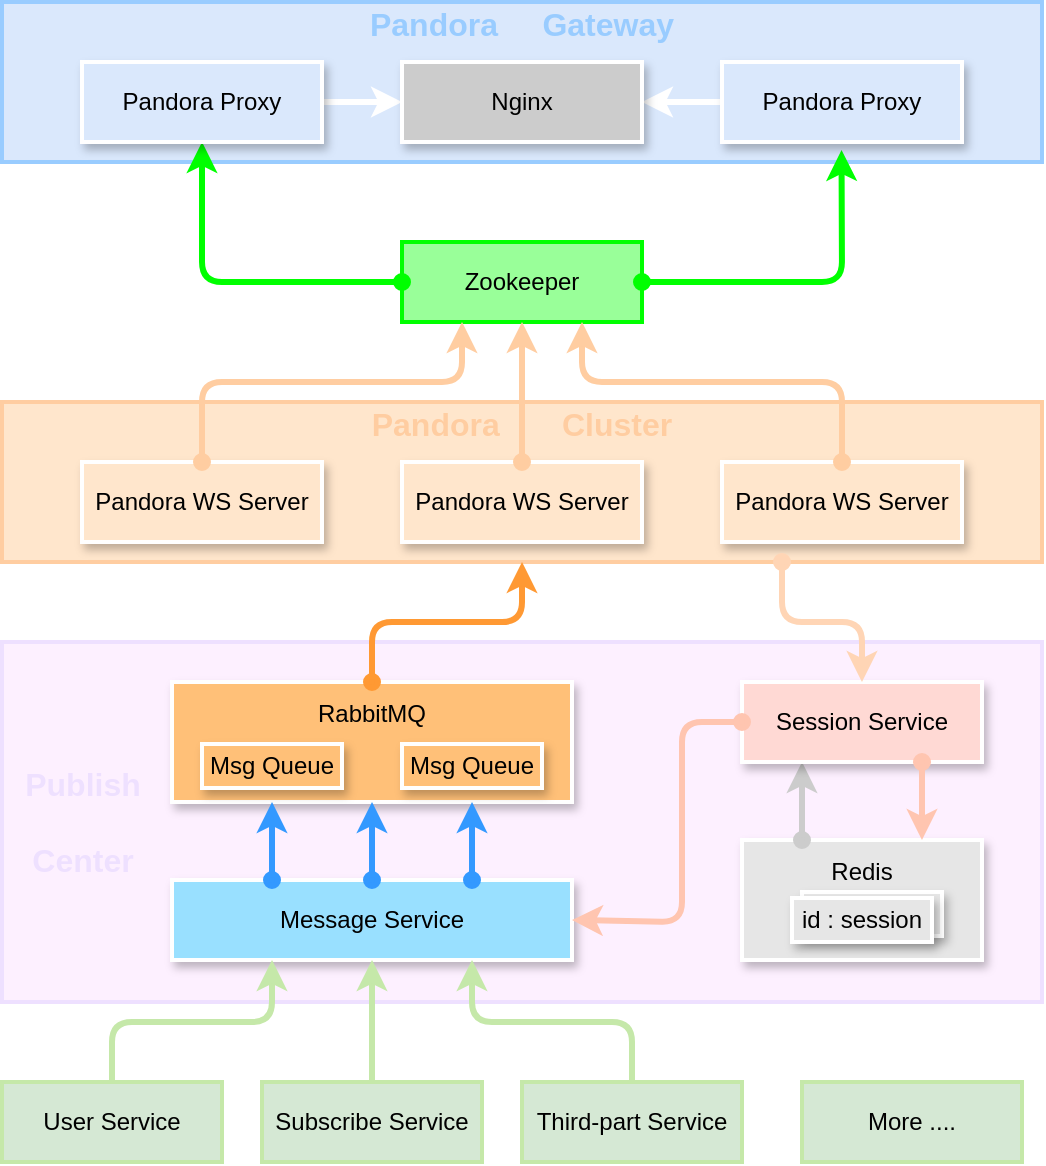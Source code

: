 <mxfile version="20.8.16" type="device"><diagram name="Architecture" id="Ewq1xizRossuIb6IbBpO"><mxGraphModel dx="989" dy="665" grid="1" gridSize="10" guides="1" tooltips="1" connect="1" arrows="1" fold="1" page="1" pageScale="1" pageWidth="827" pageHeight="1169" math="0" shadow="0"><root><mxCell id="0"/><mxCell id="1" parent="0"/><mxCell id="-0G8WblD3zgflyrTeAHV-30" value="" style="rounded=0;whiteSpace=wrap;html=1;strokeColor=#EEE0FF;strokeWidth=2;fillColor=#FDF0FF;" parent="1" vertex="1"><mxGeometry x="120" y="520" width="520" height="180" as="geometry"/></mxCell><mxCell id="-0G8WblD3zgflyrTeAHV-18" value="&lt;b&gt;&lt;font color=&quot;#99ccff&quot;&gt;&lt;font style=&quot;font-size: 16px;&quot;&gt;Pandora&amp;nbsp; &amp;nbsp; &amp;nbsp;Gateway&lt;br&gt;&lt;/font&gt;&lt;br&gt;&lt;br&gt;&lt;br&gt;&lt;/font&gt;&lt;br&gt;&lt;/b&gt;" style="rounded=0;whiteSpace=wrap;html=1;fillColor=#dae8fc;strokeColor=#99CCFF;strokeWidth=2;" parent="1" vertex="1"><mxGeometry x="120" y="200" width="520" height="80" as="geometry"/></mxCell><mxCell id="D5wANqpu8YQDcBhRxRZa-39" value="Redis&lt;br&gt;&lt;br&gt;&lt;br&gt;" style="rounded=0;whiteSpace=wrap;html=1;strokeColor=#FFFFFF;fillColor=#E6E6E6;strokeWidth=2;shadow=1;" parent="1" vertex="1"><mxGeometry x="490" y="619" width="120" height="60" as="geometry"/></mxCell><mxCell id="D5wANqpu8YQDcBhRxRZa-5" value="Message Service" style="rounded=0;whiteSpace=wrap;html=1;strokeColor=#FFFFFF;fillColor=#99E0FF;strokeWidth=2;shadow=1;" parent="1" vertex="1"><mxGeometry x="205" y="639" width="200" height="40" as="geometry"/></mxCell><mxCell id="D5wANqpu8YQDcBhRxRZa-6" value="User Service" style="rounded=0;whiteSpace=wrap;html=1;strokeColor=#C5E8A9;strokeWidth=2;fillColor=#D5E8D4;" parent="1" vertex="1"><mxGeometry x="120" y="740" width="110" height="40" as="geometry"/></mxCell><mxCell id="D5wANqpu8YQDcBhRxRZa-7" value="" style="edgeStyle=orthogonalEdgeStyle;rounded=0;orthogonalLoop=1;jettySize=auto;html=1;endArrow=classic;endFill=1;strokeColor=#C5E8A9;strokeWidth=3;" parent="1" source="D5wANqpu8YQDcBhRxRZa-8" target="D5wANqpu8YQDcBhRxRZa-5" edge="1"><mxGeometry relative="1" as="geometry"/></mxCell><mxCell id="D5wANqpu8YQDcBhRxRZa-8" value="Subscribe Service" style="rounded=0;whiteSpace=wrap;html=1;strokeColor=#C5E8A9;strokeWidth=2;fillColor=#D5E8D4;" parent="1" vertex="1"><mxGeometry x="250" y="740" width="110" height="40" as="geometry"/></mxCell><mxCell id="D5wANqpu8YQDcBhRxRZa-9" value="Third-part Service" style="rounded=0;whiteSpace=wrap;html=1;strokeWidth=2;strokeColor=#C5E8A9;fillColor=#D5E8D4;" parent="1" vertex="1"><mxGeometry x="380" y="740" width="110" height="40" as="geometry"/></mxCell><mxCell id="D5wANqpu8YQDcBhRxRZa-10" value="" style="endArrow=classic;html=1;rounded=1;exitX=0.5;exitY=0;exitDx=0;exitDy=0;entryX=0.25;entryY=1;entryDx=0;entryDy=0;endFill=1;strokeColor=#C5E8A9;strokeWidth=3;" parent="1" source="D5wANqpu8YQDcBhRxRZa-6" target="D5wANqpu8YQDcBhRxRZa-5" edge="1"><mxGeometry width="50" height="50" relative="1" as="geometry"><mxPoint x="370" y="670" as="sourcePoint"/><mxPoint x="420" y="620" as="targetPoint"/><Array as="points"><mxPoint x="175" y="710"/><mxPoint x="255" y="710"/></Array></mxGeometry></mxCell><mxCell id="D5wANqpu8YQDcBhRxRZa-11" value="" style="endArrow=classic;html=1;rounded=1;exitX=0.5;exitY=0;exitDx=0;exitDy=0;entryX=0.75;entryY=1;entryDx=0;entryDy=0;strokeColor=#C5E8A9;strokeWidth=3;" parent="1" source="D5wANqpu8YQDcBhRxRZa-9" target="D5wANqpu8YQDcBhRxRZa-5" edge="1"><mxGeometry width="50" height="50" relative="1" as="geometry"><mxPoint x="370" y="670" as="sourcePoint"/><mxPoint x="590" y="700" as="targetPoint"/><Array as="points"><mxPoint x="435" y="710"/><mxPoint x="355" y="710"/></Array></mxGeometry></mxCell><mxCell id="D5wANqpu8YQDcBhRxRZa-13" value="RabbitMQ&lt;br&gt;&lt;br&gt;&lt;br&gt;" style="rounded=0;whiteSpace=wrap;html=1;fillColor=#FFC078;strokeColor=#FFFFFF;strokeWidth=2;shadow=1;" parent="1" vertex="1"><mxGeometry x="205" y="540" width="200" height="60" as="geometry"/></mxCell><mxCell id="D5wANqpu8YQDcBhRxRZa-22" value="id : session" style="rounded=0;whiteSpace=wrap;html=1;strokeColor=#FFFFFF;shadow=1;fillColor=#E6E6E6;strokeWidth=2;" parent="1" vertex="1"><mxGeometry x="520" y="645" width="70" height="22" as="geometry"/></mxCell><mxCell id="D5wANqpu8YQDcBhRxRZa-40" value="" style="endArrow=classic;html=1;rounded=1;exitX=0.25;exitY=0;exitDx=0;exitDy=0;strokeColor=#CCCCCC;strokeWidth=3;entryX=0.25;entryY=1;entryDx=0;entryDy=0;startArrow=oval;startFill=1;" parent="1" source="D5wANqpu8YQDcBhRxRZa-39" target="-0G8WblD3zgflyrTeAHV-17" edge="1"><mxGeometry width="50" height="50" relative="1" as="geometry"><mxPoint x="390" y="660" as="sourcePoint"/><mxPoint x="550" y="580" as="targetPoint"/></mxGeometry></mxCell><mxCell id="D5wANqpu8YQDcBhRxRZa-1" value="&lt;b style=&quot;font-size: 16px;&quot;&gt;&lt;font color=&quot;#ffcda1&quot;&gt;Pandora&amp;nbsp; &amp;nbsp; &amp;nbsp; &amp;nbsp;Cluster&lt;br&gt;&lt;/font&gt;&lt;br&gt;&lt;br&gt;&lt;br&gt;&lt;/b&gt;" style="rounded=0;whiteSpace=wrap;html=1;fillColor=#ffe6cc;strokeColor=#FFCDA1;strokeWidth=2;" parent="1" vertex="1"><mxGeometry x="120" y="400" width="520" height="80" as="geometry"/></mxCell><mxCell id="D5wANqpu8YQDcBhRxRZa-2" value="Pandora WS Server" style="rounded=0;whiteSpace=wrap;html=1;strokeColor=#FFFFFF;shadow=1;fillColor=#FFE6CC;strokeWidth=2;" parent="1" vertex="1"><mxGeometry x="160" y="430" width="120" height="40" as="geometry"/></mxCell><mxCell id="D5wANqpu8YQDcBhRxRZa-46" value="" style="endArrow=classic;html=1;rounded=1;strokeColor=#3399FF;strokeWidth=3;entryX=0.25;entryY=1;entryDx=0;entryDy=0;exitX=0.25;exitY=0;exitDx=0;exitDy=0;startArrow=oval;startFill=1;" parent="1" source="D5wANqpu8YQDcBhRxRZa-5" target="D5wANqpu8YQDcBhRxRZa-13" edge="1"><mxGeometry width="50" height="50" relative="1" as="geometry"><mxPoint x="270" y="680" as="sourcePoint"/><mxPoint x="320" y="630" as="targetPoint"/></mxGeometry></mxCell><mxCell id="D5wANqpu8YQDcBhRxRZa-47" value="" style="endArrow=classic;html=1;rounded=1;strokeColor=#3399FF;strokeWidth=3;startArrow=oval;startFill=1;" parent="1" source="D5wANqpu8YQDcBhRxRZa-5" target="D5wANqpu8YQDcBhRxRZa-13" edge="1"><mxGeometry width="50" height="50" relative="1" as="geometry"><mxPoint x="290.0" y="640" as="sourcePoint"/><mxPoint x="290.0" y="600" as="targetPoint"/></mxGeometry></mxCell><mxCell id="D5wANqpu8YQDcBhRxRZa-48" value="" style="endArrow=classic;html=1;rounded=1;strokeColor=#3399FF;strokeWidth=3;entryX=0.75;entryY=1;entryDx=0;entryDy=0;exitX=0.75;exitY=0;exitDx=0;exitDy=0;startArrow=oval;startFill=1;" parent="1" source="D5wANqpu8YQDcBhRxRZa-5" target="D5wANqpu8YQDcBhRxRZa-13" edge="1"><mxGeometry width="50" height="50" relative="1" as="geometry"><mxPoint x="315" y="630" as="sourcePoint"/><mxPoint x="315" y="590" as="targetPoint"/></mxGeometry></mxCell><mxCell id="-0G8WblD3zgflyrTeAHV-4" value="Zookeeper" style="rounded=0;whiteSpace=wrap;html=1;fillColor=#99FF99;strokeColor=#00FF00;strokeWidth=2;" parent="1" vertex="1"><mxGeometry x="320" y="320" width="120" height="40" as="geometry"/></mxCell><mxCell id="-0G8WblD3zgflyrTeAHV-7" value="" style="endArrow=classic;html=1;rounded=1;entryX=0.25;entryY=1;entryDx=0;entryDy=0;exitX=0.5;exitY=0;exitDx=0;exitDy=0;strokeColor=#FFCDA1;strokeWidth=3;startArrow=oval;startFill=1;" parent="1" source="D5wANqpu8YQDcBhRxRZa-2" target="-0G8WblD3zgflyrTeAHV-4" edge="1"><mxGeometry width="50" height="50" relative="1" as="geometry"><mxPoint x="240" y="410" as="sourcePoint"/><mxPoint x="480" y="340" as="targetPoint"/><Array as="points"><mxPoint x="220" y="390"/><mxPoint x="350" y="390"/></Array></mxGeometry></mxCell><mxCell id="-0G8WblD3zgflyrTeAHV-11" value="" style="endArrow=classic;html=1;rounded=1;strokeColor=#00FF00;strokeWidth=3;entryX=0.498;entryY=1.1;entryDx=0;entryDy=0;exitX=1;exitY=0.5;exitDx=0;exitDy=0;entryPerimeter=0;startArrow=oval;startFill=1;" parent="1" source="-0G8WblD3zgflyrTeAHV-4" target="-0G8WblD3zgflyrTeAHV-21" edge="1"><mxGeometry width="50" height="50" relative="1" as="geometry"><mxPoint x="470" y="360" as="sourcePoint"/><mxPoint x="540" y="280" as="targetPoint"/><Array as="points"><mxPoint x="540" y="340"/></Array></mxGeometry></mxCell><mxCell id="-0G8WblD3zgflyrTeAHV-12" value="" style="endArrow=classic;html=1;rounded=1;strokeColor=#00FF00;strokeWidth=3;entryX=0.5;entryY=1;entryDx=0;entryDy=0;exitX=0;exitY=0.5;exitDx=0;exitDy=0;startArrow=oval;startFill=1;" parent="1" source="-0G8WblD3zgflyrTeAHV-4" target="-0G8WblD3zgflyrTeAHV-13" edge="1"><mxGeometry width="50" height="50" relative="1" as="geometry"><mxPoint x="130" y="350" as="sourcePoint"/><mxPoint x="220" y="280" as="targetPoint"/><Array as="points"><mxPoint x="220" y="340"/></Array></mxGeometry></mxCell><mxCell id="-0G8WblD3zgflyrTeAHV-23" value="" style="edgeStyle=orthogonalEdgeStyle;rounded=1;orthogonalLoop=1;jettySize=auto;html=1;strokeColor=#FFFFFF;strokeWidth=3;" parent="1" source="-0G8WblD3zgflyrTeAHV-13" target="-0G8WblD3zgflyrTeAHV-3" edge="1"><mxGeometry relative="1" as="geometry"/></mxCell><mxCell id="-0G8WblD3zgflyrTeAHV-13" value="Pandora Proxy" style="rounded=0;whiteSpace=wrap;html=1;strokeColor=#FFFFFF;strokeWidth=2;fillColor=#DAE8FC;shadow=1;" parent="1" vertex="1"><mxGeometry x="160" y="230" width="120" height="40" as="geometry"/></mxCell><mxCell id="-0G8WblD3zgflyrTeAHV-17" value="Session Service" style="rounded=0;whiteSpace=wrap;html=1;strokeColor=#FFFFFF;strokeWidth=2;fillColor=#FFD9D4;shadow=1;" parent="1" vertex="1"><mxGeometry x="490" y="540" width="120" height="40" as="geometry"/></mxCell><mxCell id="-0G8WblD3zgflyrTeAHV-19" value="Pandora WS Server" style="rounded=0;whiteSpace=wrap;html=1;strokeColor=#FFFFFF;shadow=1;fillColor=#FFE6CC;strokeWidth=2;" parent="1" vertex="1"><mxGeometry x="320" y="430" width="120" height="40" as="geometry"/></mxCell><mxCell id="-0G8WblD3zgflyrTeAHV-20" value="Pandora WS Server" style="rounded=0;whiteSpace=wrap;html=1;strokeColor=#FFFFFF;shadow=1;fillColor=#FFE6CC;strokeWidth=2;" parent="1" vertex="1"><mxGeometry x="480" y="430" width="120" height="40" as="geometry"/></mxCell><mxCell id="-0G8WblD3zgflyrTeAHV-22" value="" style="edgeStyle=orthogonalEdgeStyle;rounded=1;orthogonalLoop=1;jettySize=auto;html=1;strokeColor=#FFFFFF;strokeWidth=3;" parent="1" source="-0G8WblD3zgflyrTeAHV-21" target="-0G8WblD3zgflyrTeAHV-3" edge="1"><mxGeometry relative="1" as="geometry"/></mxCell><mxCell id="-0G8WblD3zgflyrTeAHV-21" value="Pandora Proxy" style="rounded=0;whiteSpace=wrap;html=1;strokeColor=#FFFFFF;strokeWidth=2;fillColor=#DAE8FC;shadow=1;" parent="1" vertex="1"><mxGeometry x="480" y="230" width="120" height="40" as="geometry"/></mxCell><mxCell id="-0G8WblD3zgflyrTeAHV-3" value="Nginx" style="rounded=0;whiteSpace=wrap;html=1;shadow=1;fillColor=#CCCCCC;strokeColor=#FFFFFF;strokeWidth=2;" parent="1" vertex="1"><mxGeometry x="320" y="230" width="120" height="40" as="geometry"/></mxCell><mxCell id="-0G8WblD3zgflyrTeAHV-26" value="More ...." style="rounded=0;whiteSpace=wrap;html=1;strokeWidth=2;strokeColor=#C5E8A9;fillColor=#D5E8D4;" parent="1" vertex="1"><mxGeometry x="520" y="740" width="110" height="40" as="geometry"/></mxCell><mxCell id="-0G8WblD3zgflyrTeAHV-27" value="Msg Queue" style="rounded=0;whiteSpace=wrap;html=1;strokeColor=#FFFFFF;shadow=1;fillColor=#FFC078;strokeWidth=2;" parent="1" vertex="1"><mxGeometry x="220" y="571" width="70" height="22" as="geometry"/></mxCell><mxCell id="-0G8WblD3zgflyrTeAHV-28" value="Msg Queue" style="rounded=0;whiteSpace=wrap;html=1;strokeColor=#FFFFFF;shadow=1;fillColor=#FFC078;strokeWidth=2;" parent="1" vertex="1"><mxGeometry x="320" y="571" width="70" height="22" as="geometry"/></mxCell><mxCell id="-0G8WblD3zgflyrTeAHV-9" value="" style="endArrow=classic;html=1;rounded=1;entryX=0.75;entryY=1;entryDx=0;entryDy=0;exitX=0.5;exitY=0;exitDx=0;exitDy=0;strokeColor=#FFCDA1;strokeWidth=3;startArrow=oval;startFill=1;" parent="1" source="-0G8WblD3zgflyrTeAHV-20" target="-0G8WblD3zgflyrTeAHV-4" edge="1"><mxGeometry width="50" height="50" relative="1" as="geometry"><mxPoint x="430" y="390" as="sourcePoint"/><mxPoint x="480" y="340" as="targetPoint"/><Array as="points"><mxPoint x="540" y="390"/><mxPoint x="410" y="390"/></Array></mxGeometry></mxCell><mxCell id="-0G8WblD3zgflyrTeAHV-8" value="" style="edgeStyle=orthogonalEdgeStyle;rounded=1;orthogonalLoop=1;jettySize=auto;html=1;strokeColor=#FFCDA1;strokeWidth=3;startArrow=oval;startFill=1;" parent="1" source="-0G8WblD3zgflyrTeAHV-19" target="-0G8WblD3zgflyrTeAHV-4" edge="1"><mxGeometry relative="1" as="geometry"><mxPoint x="380" y="400" as="sourcePoint"/></mxGeometry></mxCell><mxCell id="D5wANqpu8YQDcBhRxRZa-53" value="" style="endArrow=classic;html=1;rounded=1;strokeColor=#FF9933;strokeWidth=3;exitX=0.5;exitY=0;exitDx=0;exitDy=0;entryX=0.5;entryY=1;entryDx=0;entryDy=0;startArrow=oval;startFill=1;" parent="1" source="D5wANqpu8YQDcBhRxRZa-13" target="D5wANqpu8YQDcBhRxRZa-1" edge="1"><mxGeometry width="50" height="50" relative="1" as="geometry"><mxPoint x="310" y="640" as="sourcePoint"/><mxPoint x="360" y="590" as="targetPoint"/><Array as="points"><mxPoint x="305" y="510"/><mxPoint x="380" y="510"/></Array></mxGeometry></mxCell><mxCell id="-0G8WblD3zgflyrTeAHV-31" value="&lt;font color=&quot;#eee0ff&quot; style=&quot;font-size: 16px;&quot;&gt;&lt;b&gt;Publish &lt;br&gt;&lt;br&gt;Center&lt;/b&gt;&lt;/font&gt;" style="text;html=1;align=center;verticalAlign=middle;resizable=0;points=[];autosize=1;strokeColor=none;fillColor=none;fontSize=12;" parent="1" vertex="1"><mxGeometry x="120" y="575" width="80" height="70" as="geometry"/></mxCell><mxCell id="D5wANqpu8YQDcBhRxRZa-41" value="" style="endArrow=classic;html=1;rounded=1;exitX=0.75;exitY=1;exitDx=0;exitDy=0;entryX=0.5;entryY=0;entryDx=0;entryDy=0;strokeColor=#FFD5B5;strokeWidth=3;startArrow=oval;startFill=1;" parent="1" source="D5wANqpu8YQDcBhRxRZa-1" target="-0G8WblD3zgflyrTeAHV-17" edge="1"><mxGeometry width="50" height="50" relative="1" as="geometry"><mxPoint x="390" y="660" as="sourcePoint"/><mxPoint x="580" y="540" as="targetPoint"/><Array as="points"><mxPoint x="510" y="510"/><mxPoint x="550" y="510"/></Array></mxGeometry></mxCell><mxCell id="D5wANqpu8YQDcBhRxRZa-38" value="" style="endArrow=classic;html=1;rounded=1;exitX=0.75;exitY=1;exitDx=0;exitDy=0;entryX=0.75;entryY=0;entryDx=0;entryDy=0;strokeColor=#FFC5B0;strokeWidth=3;startArrow=oval;startFill=1;" parent="1" source="-0G8WblD3zgflyrTeAHV-17" target="D5wANqpu8YQDcBhRxRZa-39" edge="1"><mxGeometry width="50" height="50" relative="1" as="geometry"><mxPoint x="610" y="580" as="sourcePoint"/><mxPoint x="680" y="610" as="targetPoint"/></mxGeometry></mxCell><mxCell id="D5wANqpu8YQDcBhRxRZa-43" value="" style="endArrow=classic;html=1;rounded=1;entryX=1;entryY=0.5;entryDx=0;entryDy=0;strokeColor=#FFC5B0;strokeWidth=3;exitX=0;exitY=0.5;exitDx=0;exitDy=0;startArrow=oval;startFill=1;" parent="1" target="D5wANqpu8YQDcBhRxRZa-5" edge="1" source="-0G8WblD3zgflyrTeAHV-17"><mxGeometry width="50" height="50" relative="1" as="geometry"><mxPoint x="460" y="490" as="sourcePoint"/><mxPoint x="620" y="630" as="targetPoint"/><Array as="points"><mxPoint x="460" y="560"/><mxPoint x="460" y="660"/></Array></mxGeometry></mxCell><mxCell id="rcYYcRJbiKimB1fXVJRr-2" value="id : session" style="rounded=0;whiteSpace=wrap;html=1;strokeColor=#FFFFFF;shadow=1;fillColor=#E6E6E6;strokeWidth=2;" vertex="1" parent="1"><mxGeometry x="515" y="648" width="70" height="22" as="geometry"/></mxCell></root></mxGraphModel></diagram></mxfile>